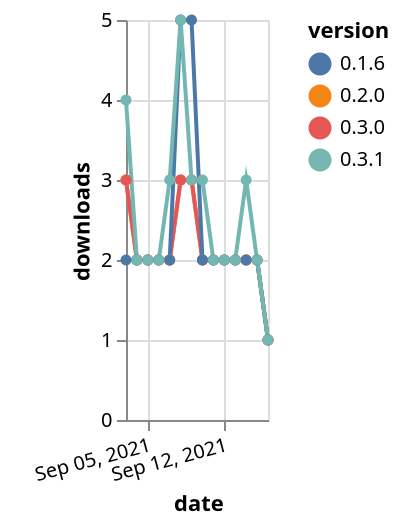 {"$schema": "https://vega.github.io/schema/vega-lite/v5.json", "description": "A simple bar chart with embedded data.", "data": {"values": [{"date": "2021-09-03", "total": 293, "delta": 3, "version": "0.2.0"}, {"date": "2021-09-04", "total": 295, "delta": 2, "version": "0.2.0"}, {"date": "2021-09-05", "total": 297, "delta": 2, "version": "0.2.0"}, {"date": "2021-09-06", "total": 299, "delta": 2, "version": "0.2.0"}, {"date": "2021-09-07", "total": 301, "delta": 2, "version": "0.2.0"}, {"date": "2021-09-08", "total": 304, "delta": 3, "version": "0.2.0"}, {"date": "2021-09-09", "total": 307, "delta": 3, "version": "0.2.0"}, {"date": "2021-09-10", "total": 309, "delta": 2, "version": "0.2.0"}, {"date": "2021-09-11", "total": 311, "delta": 2, "version": "0.2.0"}, {"date": "2021-09-12", "total": 313, "delta": 2, "version": "0.2.0"}, {"date": "2021-09-13", "total": 315, "delta": 2, "version": "0.2.0"}, {"date": "2021-09-14", "total": 317, "delta": 2, "version": "0.2.0"}, {"date": "2021-09-15", "total": 319, "delta": 2, "version": "0.2.0"}, {"date": "2021-09-16", "total": 320, "delta": 1, "version": "0.2.0"}, {"date": "2021-09-03", "total": 90, "delta": 3, "version": "0.3.0"}, {"date": "2021-09-04", "total": 92, "delta": 2, "version": "0.3.0"}, {"date": "2021-09-05", "total": 94, "delta": 2, "version": "0.3.0"}, {"date": "2021-09-06", "total": 96, "delta": 2, "version": "0.3.0"}, {"date": "2021-09-07", "total": 98, "delta": 2, "version": "0.3.0"}, {"date": "2021-09-08", "total": 101, "delta": 3, "version": "0.3.0"}, {"date": "2021-09-09", "total": 104, "delta": 3, "version": "0.3.0"}, {"date": "2021-09-10", "total": 106, "delta": 2, "version": "0.3.0"}, {"date": "2021-09-11", "total": 108, "delta": 2, "version": "0.3.0"}, {"date": "2021-09-12", "total": 110, "delta": 2, "version": "0.3.0"}, {"date": "2021-09-13", "total": 112, "delta": 2, "version": "0.3.0"}, {"date": "2021-09-14", "total": 114, "delta": 2, "version": "0.3.0"}, {"date": "2021-09-15", "total": 116, "delta": 2, "version": "0.3.0"}, {"date": "2021-09-16", "total": 117, "delta": 1, "version": "0.3.0"}, {"date": "2021-09-03", "total": 563, "delta": 2, "version": "0.1.6"}, {"date": "2021-09-04", "total": 565, "delta": 2, "version": "0.1.6"}, {"date": "2021-09-05", "total": 567, "delta": 2, "version": "0.1.6"}, {"date": "2021-09-06", "total": 569, "delta": 2, "version": "0.1.6"}, {"date": "2021-09-07", "total": 571, "delta": 2, "version": "0.1.6"}, {"date": "2021-09-08", "total": 576, "delta": 5, "version": "0.1.6"}, {"date": "2021-09-09", "total": 581, "delta": 5, "version": "0.1.6"}, {"date": "2021-09-10", "total": 583, "delta": 2, "version": "0.1.6"}, {"date": "2021-09-11", "total": 585, "delta": 2, "version": "0.1.6"}, {"date": "2021-09-12", "total": 587, "delta": 2, "version": "0.1.6"}, {"date": "2021-09-13", "total": 589, "delta": 2, "version": "0.1.6"}, {"date": "2021-09-14", "total": 591, "delta": 2, "version": "0.1.6"}, {"date": "2021-09-15", "total": 593, "delta": 2, "version": "0.1.6"}, {"date": "2021-09-16", "total": 594, "delta": 1, "version": "0.1.6"}, {"date": "2021-09-03", "total": 95, "delta": 4, "version": "0.3.1"}, {"date": "2021-09-04", "total": 97, "delta": 2, "version": "0.3.1"}, {"date": "2021-09-05", "total": 99, "delta": 2, "version": "0.3.1"}, {"date": "2021-09-06", "total": 101, "delta": 2, "version": "0.3.1"}, {"date": "2021-09-07", "total": 104, "delta": 3, "version": "0.3.1"}, {"date": "2021-09-08", "total": 109, "delta": 5, "version": "0.3.1"}, {"date": "2021-09-09", "total": 112, "delta": 3, "version": "0.3.1"}, {"date": "2021-09-10", "total": 115, "delta": 3, "version": "0.3.1"}, {"date": "2021-09-11", "total": 117, "delta": 2, "version": "0.3.1"}, {"date": "2021-09-12", "total": 119, "delta": 2, "version": "0.3.1"}, {"date": "2021-09-13", "total": 121, "delta": 2, "version": "0.3.1"}, {"date": "2021-09-14", "total": 124, "delta": 3, "version": "0.3.1"}, {"date": "2021-09-15", "total": 126, "delta": 2, "version": "0.3.1"}, {"date": "2021-09-16", "total": 127, "delta": 1, "version": "0.3.1"}]}, "width": "container", "mark": {"type": "line", "point": {"filled": true}}, "encoding": {"x": {"field": "date", "type": "temporal", "timeUnit": "yearmonthdate", "title": "date", "axis": {"labelAngle": -15}}, "y": {"field": "delta", "type": "quantitative", "title": "downloads"}, "color": {"field": "version", "type": "nominal"}, "tooltip": {"field": "delta"}}}